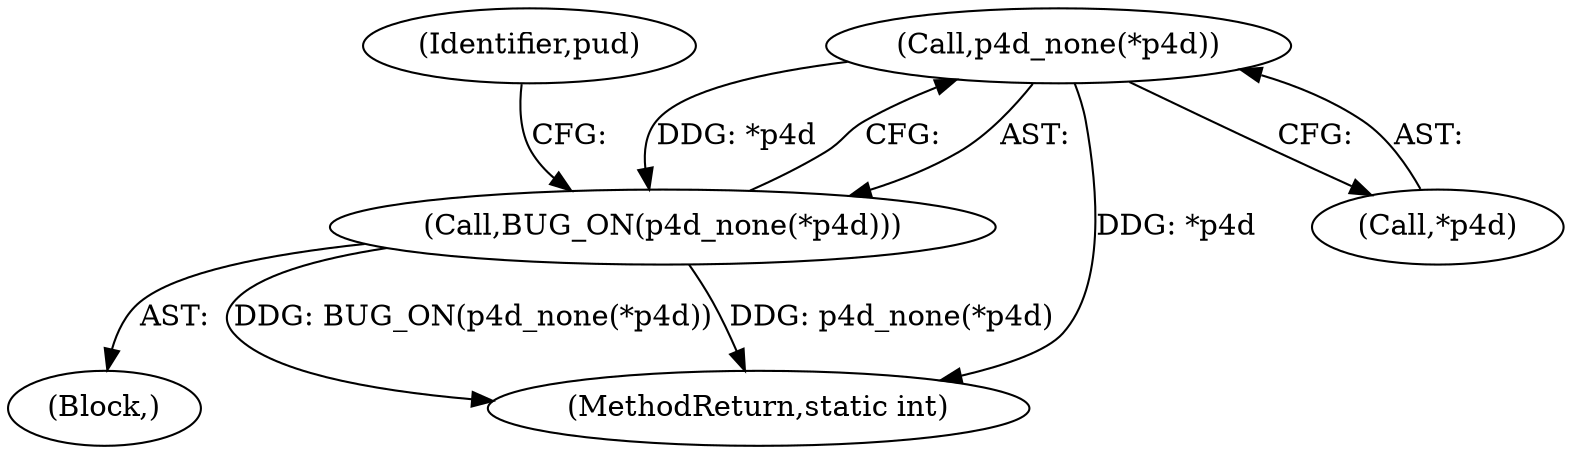 digraph "0_linux_6b3a707736301c2128ca85ce85fb13f60b5e350a_6@pointer" {
"1000150" [label="(Call,p4d_none(*p4d))"];
"1000149" [label="(Call,BUG_ON(p4d_none(*p4d)))"];
"1000154" [label="(Identifier,pud)"];
"1000150" [label="(Call,p4d_none(*p4d))"];
"1000246" [label="(MethodReturn,static int)"];
"1000151" [label="(Call,*p4d)"];
"1000149" [label="(Call,BUG_ON(p4d_none(*p4d)))"];
"1000108" [label="(Block,)"];
"1000150" -> "1000149"  [label="AST: "];
"1000150" -> "1000151"  [label="CFG: "];
"1000151" -> "1000150"  [label="AST: "];
"1000149" -> "1000150"  [label="CFG: "];
"1000150" -> "1000246"  [label="DDG: *p4d"];
"1000150" -> "1000149"  [label="DDG: *p4d"];
"1000149" -> "1000108"  [label="AST: "];
"1000154" -> "1000149"  [label="CFG: "];
"1000149" -> "1000246"  [label="DDG: BUG_ON(p4d_none(*p4d))"];
"1000149" -> "1000246"  [label="DDG: p4d_none(*p4d)"];
}
